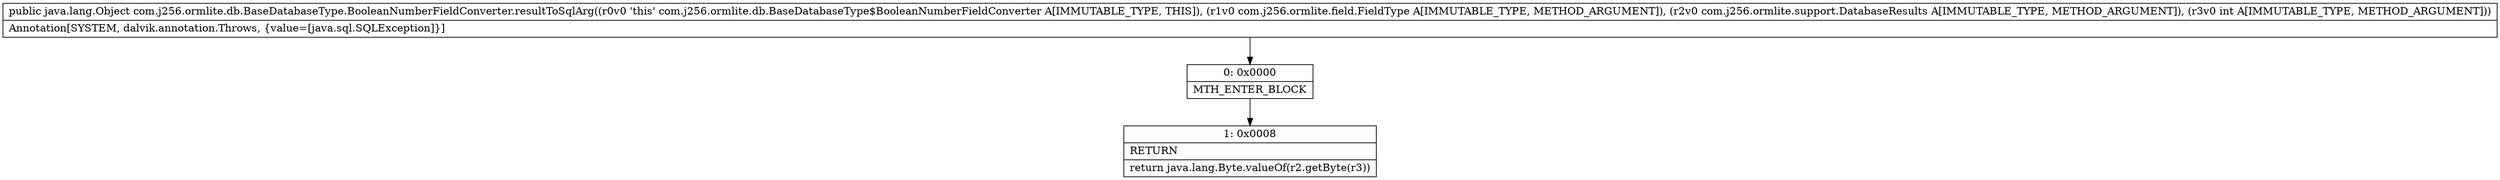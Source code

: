 digraph "CFG forcom.j256.ormlite.db.BaseDatabaseType.BooleanNumberFieldConverter.resultToSqlArg(Lcom\/j256\/ormlite\/field\/FieldType;Lcom\/j256\/ormlite\/support\/DatabaseResults;I)Ljava\/lang\/Object;" {
Node_0 [shape=record,label="{0\:\ 0x0000|MTH_ENTER_BLOCK\l}"];
Node_1 [shape=record,label="{1\:\ 0x0008|RETURN\l|return java.lang.Byte.valueOf(r2.getByte(r3))\l}"];
MethodNode[shape=record,label="{public java.lang.Object com.j256.ormlite.db.BaseDatabaseType.BooleanNumberFieldConverter.resultToSqlArg((r0v0 'this' com.j256.ormlite.db.BaseDatabaseType$BooleanNumberFieldConverter A[IMMUTABLE_TYPE, THIS]), (r1v0 com.j256.ormlite.field.FieldType A[IMMUTABLE_TYPE, METHOD_ARGUMENT]), (r2v0 com.j256.ormlite.support.DatabaseResults A[IMMUTABLE_TYPE, METHOD_ARGUMENT]), (r3v0 int A[IMMUTABLE_TYPE, METHOD_ARGUMENT]))  | Annotation[SYSTEM, dalvik.annotation.Throws, \{value=[java.sql.SQLException]\}]\l}"];
MethodNode -> Node_0;
Node_0 -> Node_1;
}

